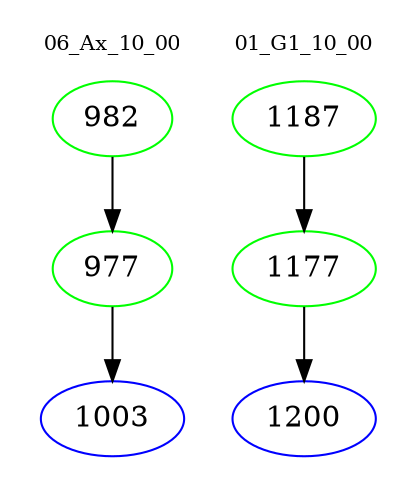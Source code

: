 digraph{
subgraph cluster_0 {
color = white
label = "06_Ax_10_00";
fontsize=10;
T0_982 [label="982", color="green"]
T0_982 -> T0_977 [color="black"]
T0_977 [label="977", color="green"]
T0_977 -> T0_1003 [color="black"]
T0_1003 [label="1003", color="blue"]
}
subgraph cluster_1 {
color = white
label = "01_G1_10_00";
fontsize=10;
T1_1187 [label="1187", color="green"]
T1_1187 -> T1_1177 [color="black"]
T1_1177 [label="1177", color="green"]
T1_1177 -> T1_1200 [color="black"]
T1_1200 [label="1200", color="blue"]
}
}
